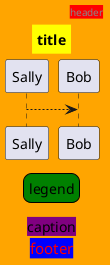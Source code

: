 {
  "sha1": "g2a62gpb5jxobj6j20n0zn8z3ointdj",
  "insertion": {
    "when": "2024-06-01T09:03:07.057Z",
    "url": "https://forum.plantuml.net/11729/new-css-styling-is-not-recognized-in-class-diagrams",
    "user": "plantuml@gmail.com"
  }
}
@startuml
title title
legend legend
footer footer
header header
caption caption
<style>
    document {
       BackGroundColor orange
    }
    title {
       BackGroundColor yellow
    }
    legend {
       BackGroundColor green
    }
    footer {
       BackGroundColor blue
       FontColor red
       FontSize 15
    }
    header {
       BackGroundColor red
    }
    caption {
       BackGroundColor purple
    }
</style>
Sally --> Bob
@enduml
